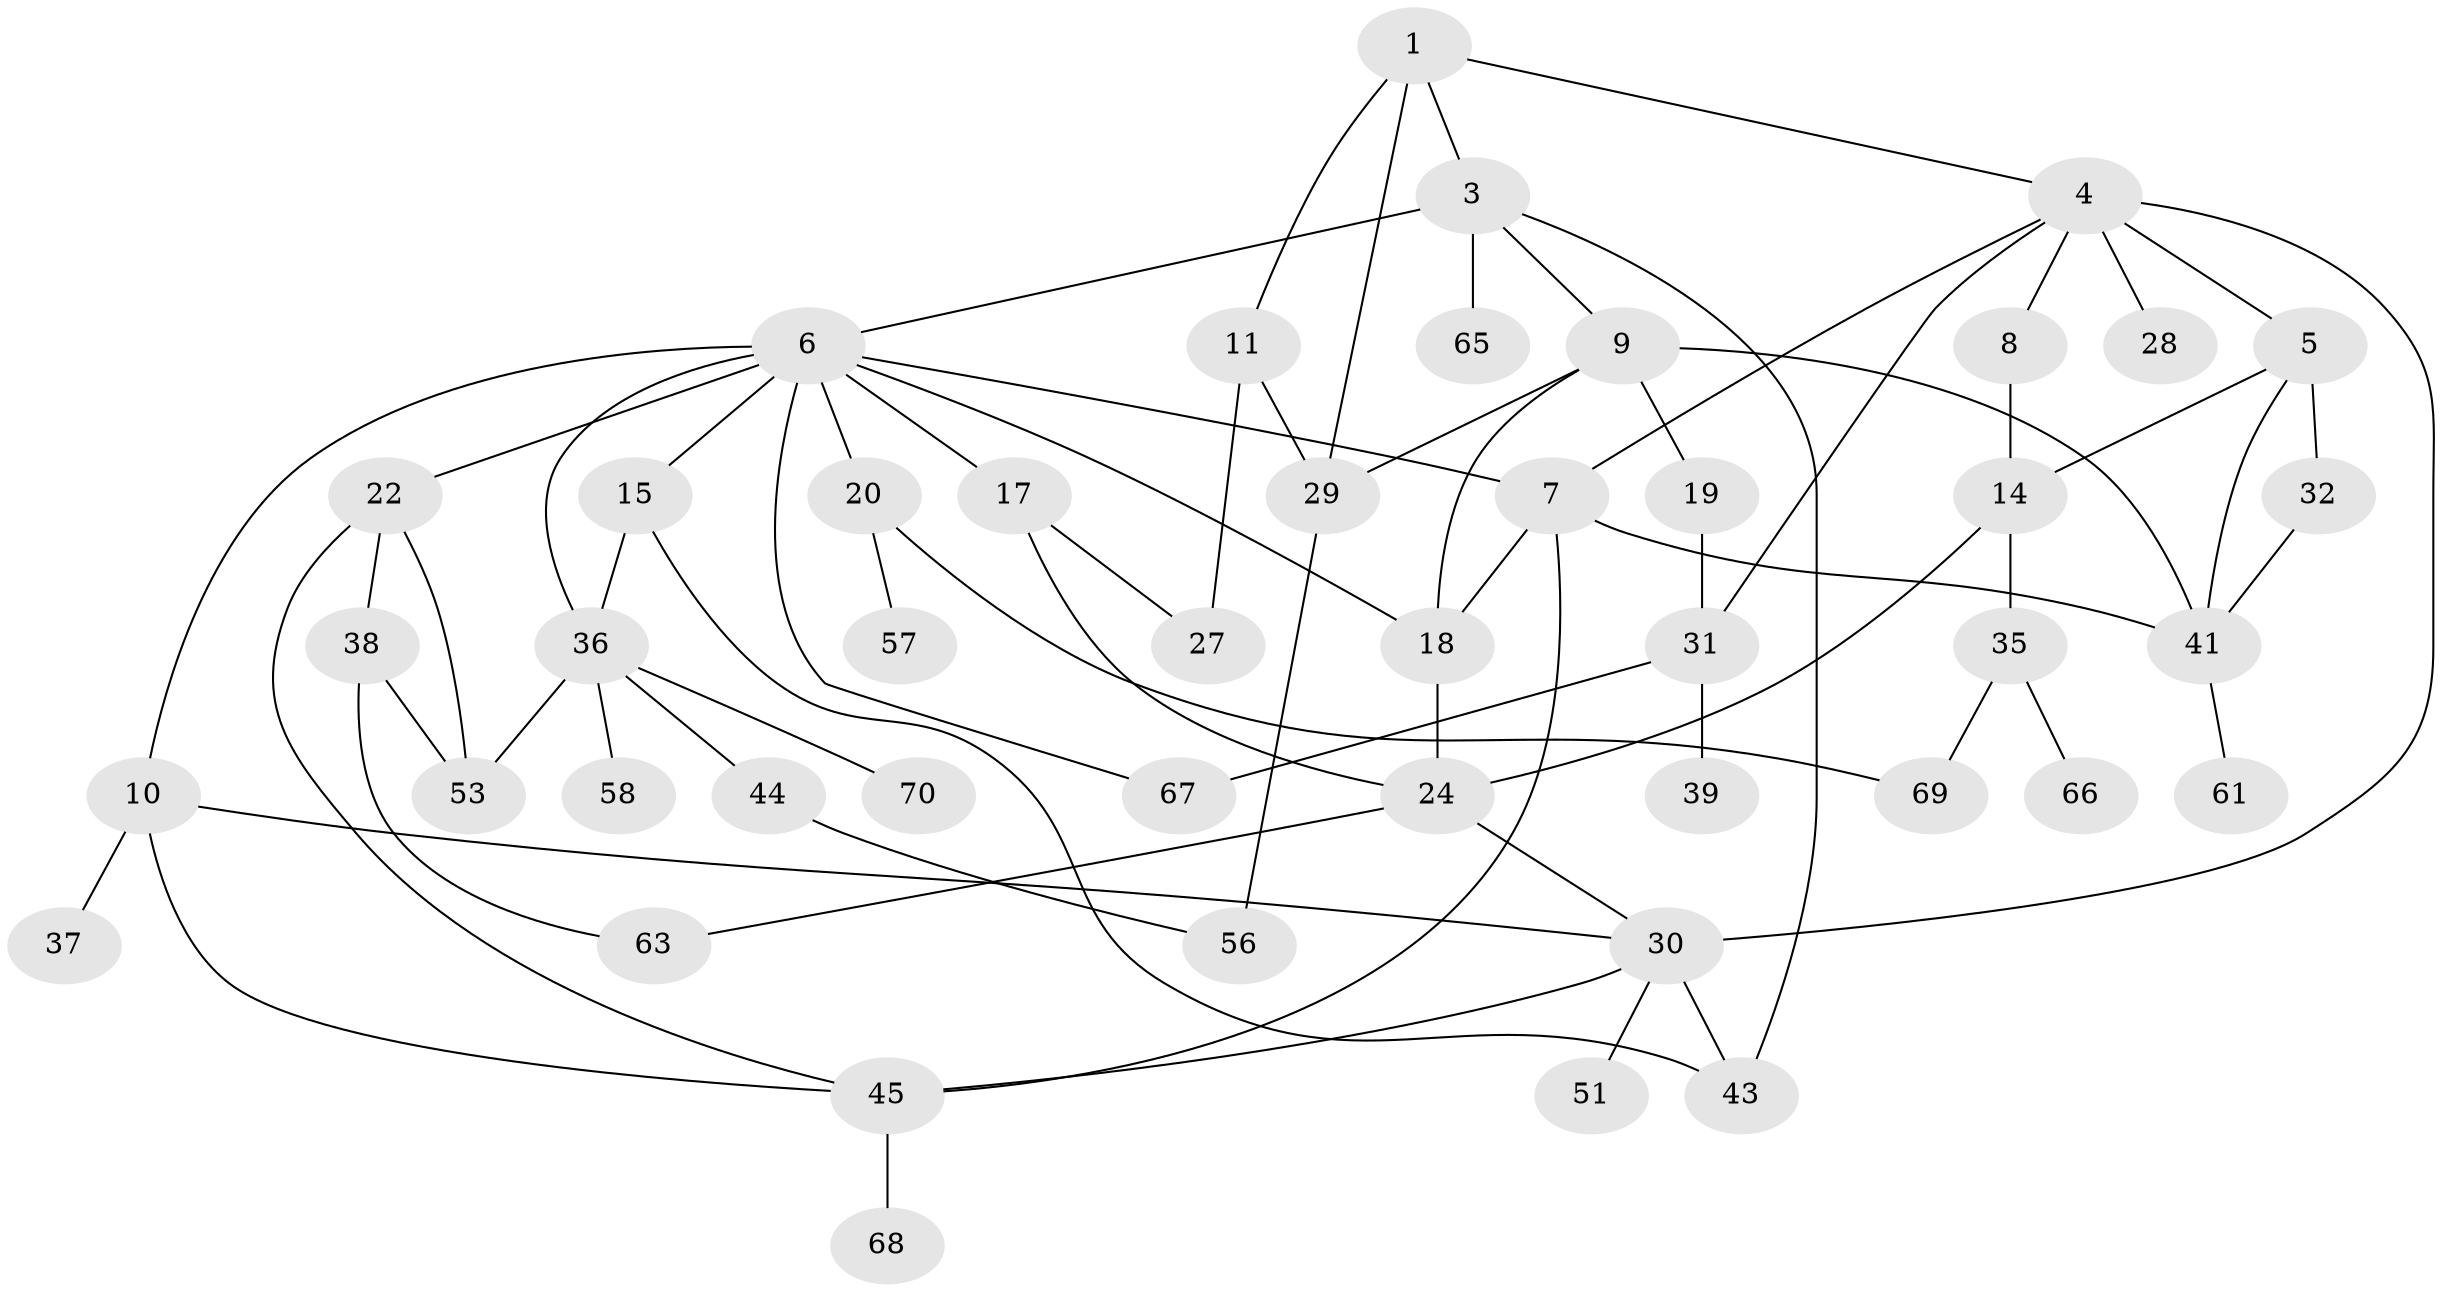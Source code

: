 // original degree distribution, {3: 0.16901408450704225, 5: 0.11267605633802817, 8: 0.014084507042253521, 2: 0.30985915492957744, 4: 0.19718309859154928, 7: 0.014084507042253521, 1: 0.18309859154929578}
// Generated by graph-tools (version 1.1) at 2025/10/02/27/25 16:10:53]
// undirected, 46 vertices, 72 edges
graph export_dot {
graph [start="1"]
  node [color=gray90,style=filled];
  1 [super="+2"];
  3 [super="+52"];
  4 [super="+25"];
  5 [super="+16"];
  6 [super="+12"];
  7 [super="+23"];
  8 [super="+13"];
  9;
  10;
  11 [super="+33"];
  14;
  15;
  17 [super="+34"];
  18 [super="+21"];
  19 [super="+55"];
  20 [super="+26"];
  22;
  24 [super="+40"];
  27 [super="+46"];
  28;
  29 [super="+50"];
  30 [super="+48"];
  31 [super="+49"];
  32 [super="+60"];
  35 [super="+47"];
  36 [super="+42"];
  37 [super="+62"];
  38 [super="+59"];
  39;
  41 [super="+71"];
  43;
  44;
  45 [super="+54"];
  51;
  53 [super="+64"];
  56;
  57;
  58;
  61;
  63;
  65;
  66;
  67;
  68;
  69;
  70;
  1 -- 3;
  1 -- 4;
  1 -- 11;
  1 -- 29;
  3 -- 6;
  3 -- 9;
  3 -- 43;
  3 -- 65;
  4 -- 5 [weight=2];
  4 -- 7;
  4 -- 8;
  4 -- 28;
  4 -- 30;
  4 -- 31;
  5 -- 14;
  5 -- 32;
  5 -- 41;
  6 -- 10;
  6 -- 20;
  6 -- 36;
  6 -- 17;
  6 -- 18;
  6 -- 67;
  6 -- 22;
  6 -- 15;
  6 -- 7;
  7 -- 18;
  7 -- 41;
  7 -- 45;
  8 -- 14;
  9 -- 19;
  9 -- 41;
  9 -- 18;
  9 -- 29;
  10 -- 30;
  10 -- 37;
  10 -- 45;
  11 -- 27;
  11 -- 29 [weight=2];
  14 -- 35;
  14 -- 24;
  15 -- 43;
  15 -- 36;
  17 -- 24 [weight=2];
  17 -- 27;
  18 -- 24;
  19 -- 31;
  20 -- 57;
  20 -- 69;
  22 -- 38;
  22 -- 45;
  22 -- 53;
  24 -- 30;
  24 -- 63;
  29 -- 56;
  30 -- 43;
  30 -- 51;
  30 -- 45;
  31 -- 39;
  31 -- 67;
  32 -- 41;
  35 -- 69;
  35 -- 66;
  36 -- 44;
  36 -- 53 [weight=3];
  36 -- 70;
  36 -- 58;
  38 -- 53;
  38 -- 63;
  41 -- 61;
  44 -- 56;
  45 -- 68;
}
